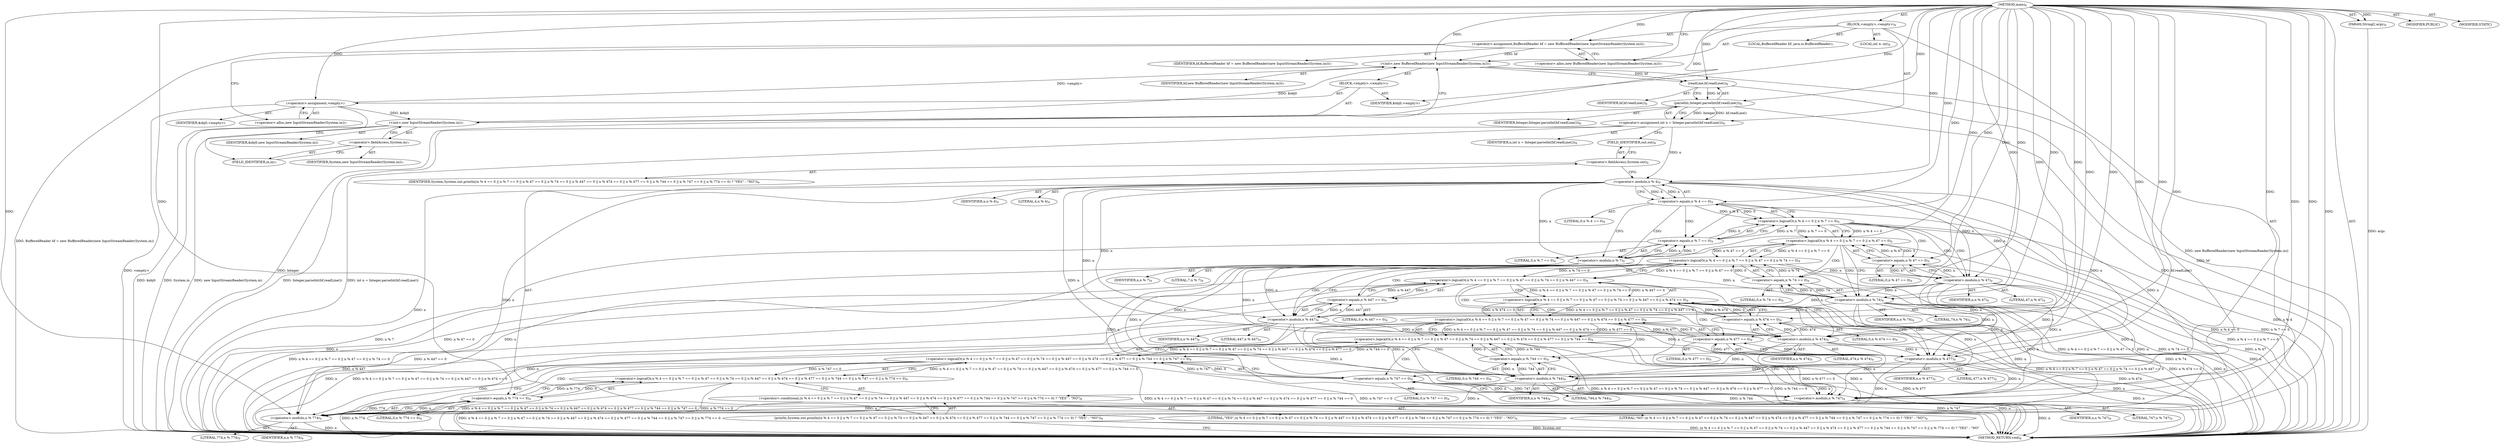 digraph "main" {  
"19" [label = <(METHOD,main)<SUB>6</SUB>> ]
"20" [label = <(PARAM,String[] args)<SUB>6</SUB>> ]
"21" [label = <(BLOCK,&lt;empty&gt;,&lt;empty&gt;)<SUB>6</SUB>> ]
"4" [label = <(LOCAL,BufferedReader bf: java.io.BufferedReader)<SUB>7</SUB>> ]
"22" [label = <(&lt;operator&gt;.assignment,BufferedReader bf = new BufferedReader(new InputStreamReader(System.in)))<SUB>7</SUB>> ]
"23" [label = <(IDENTIFIER,bf,BufferedReader bf = new BufferedReader(new InputStreamReader(System.in)))<SUB>7</SUB>> ]
"24" [label = <(&lt;operator&gt;.alloc,new BufferedReader(new InputStreamReader(System.in)))<SUB>7</SUB>> ]
"25" [label = <(&lt;init&gt;,new BufferedReader(new InputStreamReader(System.in)))<SUB>7</SUB>> ]
"3" [label = <(IDENTIFIER,bf,new BufferedReader(new InputStreamReader(System.in)))<SUB>7</SUB>> ]
"26" [label = <(BLOCK,&lt;empty&gt;,&lt;empty&gt;)<SUB>7</SUB>> ]
"27" [label = <(&lt;operator&gt;.assignment,&lt;empty&gt;)> ]
"28" [label = <(IDENTIFIER,$obj0,&lt;empty&gt;)> ]
"29" [label = <(&lt;operator&gt;.alloc,new InputStreamReader(System.in))<SUB>7</SUB>> ]
"30" [label = <(&lt;init&gt;,new InputStreamReader(System.in))<SUB>7</SUB>> ]
"31" [label = <(IDENTIFIER,$obj0,new InputStreamReader(System.in))> ]
"32" [label = <(&lt;operator&gt;.fieldAccess,System.in)<SUB>7</SUB>> ]
"33" [label = <(IDENTIFIER,System,new InputStreamReader(System.in))<SUB>7</SUB>> ]
"34" [label = <(FIELD_IDENTIFIER,in,in)<SUB>7</SUB>> ]
"35" [label = <(IDENTIFIER,$obj0,&lt;empty&gt;)> ]
"36" [label = <(LOCAL,int n: int)<SUB>8</SUB>> ]
"37" [label = <(&lt;operator&gt;.assignment,int n = Integer.parseInt(bf.readLine()))<SUB>8</SUB>> ]
"38" [label = <(IDENTIFIER,n,int n = Integer.parseInt(bf.readLine()))<SUB>8</SUB>> ]
"39" [label = <(parseInt,Integer.parseInt(bf.readLine()))<SUB>8</SUB>> ]
"40" [label = <(IDENTIFIER,Integer,Integer.parseInt(bf.readLine()))<SUB>8</SUB>> ]
"41" [label = <(readLine,bf.readLine())<SUB>8</SUB>> ]
"42" [label = <(IDENTIFIER,bf,bf.readLine())<SUB>8</SUB>> ]
"43" [label = <(println,System.out.println((n % 4 == 0 || n % 7 == 0 || n % 47 == 0 || n % 74 == 0 || n % 447 == 0 || n % 474 == 0 || n % 477 == 0 || n % 744 == 0 || n % 747 == 0 || n % 774 == 0) ? &quot;YES&quot; : &quot;NO&quot;))<SUB>9</SUB>> ]
"44" [label = <(&lt;operator&gt;.fieldAccess,System.out)<SUB>9</SUB>> ]
"45" [label = <(IDENTIFIER,System,System.out.println((n % 4 == 0 || n % 7 == 0 || n % 47 == 0 || n % 74 == 0 || n % 447 == 0 || n % 474 == 0 || n % 477 == 0 || n % 744 == 0 || n % 747 == 0 || n % 774 == 0) ? &quot;YES&quot; : &quot;NO&quot;))<SUB>9</SUB>> ]
"46" [label = <(FIELD_IDENTIFIER,out,out)<SUB>9</SUB>> ]
"47" [label = <(&lt;operator&gt;.conditional,(n % 4 == 0 || n % 7 == 0 || n % 47 == 0 || n % 74 == 0 || n % 447 == 0 || n % 474 == 0 || n % 477 == 0 || n % 744 == 0 || n % 747 == 0 || n % 774 == 0) ? &quot;YES&quot; : &quot;NO&quot;)<SUB>9</SUB>> ]
"48" [label = <(&lt;operator&gt;.logicalOr,n % 4 == 0 || n % 7 == 0 || n % 47 == 0 || n % 74 == 0 || n % 447 == 0 || n % 474 == 0 || n % 477 == 0 || n % 744 == 0 || n % 747 == 0 || n % 774 == 0)<SUB>9</SUB>> ]
"49" [label = <(&lt;operator&gt;.logicalOr,n % 4 == 0 || n % 7 == 0 || n % 47 == 0 || n % 74 == 0 || n % 447 == 0 || n % 474 == 0 || n % 477 == 0 || n % 744 == 0 || n % 747 == 0)<SUB>9</SUB>> ]
"50" [label = <(&lt;operator&gt;.logicalOr,n % 4 == 0 || n % 7 == 0 || n % 47 == 0 || n % 74 == 0 || n % 447 == 0 || n % 474 == 0 || n % 477 == 0 || n % 744 == 0)<SUB>9</SUB>> ]
"51" [label = <(&lt;operator&gt;.logicalOr,n % 4 == 0 || n % 7 == 0 || n % 47 == 0 || n % 74 == 0 || n % 447 == 0 || n % 474 == 0 || n % 477 == 0)<SUB>9</SUB>> ]
"52" [label = <(&lt;operator&gt;.logicalOr,n % 4 == 0 || n % 7 == 0 || n % 47 == 0 || n % 74 == 0 || n % 447 == 0 || n % 474 == 0)<SUB>9</SUB>> ]
"53" [label = <(&lt;operator&gt;.logicalOr,n % 4 == 0 || n % 7 == 0 || n % 47 == 0 || n % 74 == 0 || n % 447 == 0)<SUB>9</SUB>> ]
"54" [label = <(&lt;operator&gt;.logicalOr,n % 4 == 0 || n % 7 == 0 || n % 47 == 0 || n % 74 == 0)<SUB>9</SUB>> ]
"55" [label = <(&lt;operator&gt;.logicalOr,n % 4 == 0 || n % 7 == 0 || n % 47 == 0)<SUB>9</SUB>> ]
"56" [label = <(&lt;operator&gt;.logicalOr,n % 4 == 0 || n % 7 == 0)<SUB>9</SUB>> ]
"57" [label = <(&lt;operator&gt;.equals,n % 4 == 0)<SUB>9</SUB>> ]
"58" [label = <(&lt;operator&gt;.modulo,n % 4)<SUB>9</SUB>> ]
"59" [label = <(IDENTIFIER,n,n % 4)<SUB>9</SUB>> ]
"60" [label = <(LITERAL,4,n % 4)<SUB>9</SUB>> ]
"61" [label = <(LITERAL,0,n % 4 == 0)<SUB>9</SUB>> ]
"62" [label = <(&lt;operator&gt;.equals,n % 7 == 0)<SUB>9</SUB>> ]
"63" [label = <(&lt;operator&gt;.modulo,n % 7)<SUB>9</SUB>> ]
"64" [label = <(IDENTIFIER,n,n % 7)<SUB>9</SUB>> ]
"65" [label = <(LITERAL,7,n % 7)<SUB>9</SUB>> ]
"66" [label = <(LITERAL,0,n % 7 == 0)<SUB>9</SUB>> ]
"67" [label = <(&lt;operator&gt;.equals,n % 47 == 0)<SUB>9</SUB>> ]
"68" [label = <(&lt;operator&gt;.modulo,n % 47)<SUB>9</SUB>> ]
"69" [label = <(IDENTIFIER,n,n % 47)<SUB>9</SUB>> ]
"70" [label = <(LITERAL,47,n % 47)<SUB>9</SUB>> ]
"71" [label = <(LITERAL,0,n % 47 == 0)<SUB>9</SUB>> ]
"72" [label = <(&lt;operator&gt;.equals,n % 74 == 0)<SUB>9</SUB>> ]
"73" [label = <(&lt;operator&gt;.modulo,n % 74)<SUB>9</SUB>> ]
"74" [label = <(IDENTIFIER,n,n % 74)<SUB>9</SUB>> ]
"75" [label = <(LITERAL,74,n % 74)<SUB>9</SUB>> ]
"76" [label = <(LITERAL,0,n % 74 == 0)<SUB>9</SUB>> ]
"77" [label = <(&lt;operator&gt;.equals,n % 447 == 0)<SUB>9</SUB>> ]
"78" [label = <(&lt;operator&gt;.modulo,n % 447)<SUB>9</SUB>> ]
"79" [label = <(IDENTIFIER,n,n % 447)<SUB>9</SUB>> ]
"80" [label = <(LITERAL,447,n % 447)<SUB>9</SUB>> ]
"81" [label = <(LITERAL,0,n % 447 == 0)<SUB>9</SUB>> ]
"82" [label = <(&lt;operator&gt;.equals,n % 474 == 0)<SUB>9</SUB>> ]
"83" [label = <(&lt;operator&gt;.modulo,n % 474)<SUB>9</SUB>> ]
"84" [label = <(IDENTIFIER,n,n % 474)<SUB>9</SUB>> ]
"85" [label = <(LITERAL,474,n % 474)<SUB>9</SUB>> ]
"86" [label = <(LITERAL,0,n % 474 == 0)<SUB>9</SUB>> ]
"87" [label = <(&lt;operator&gt;.equals,n % 477 == 0)<SUB>9</SUB>> ]
"88" [label = <(&lt;operator&gt;.modulo,n % 477)<SUB>9</SUB>> ]
"89" [label = <(IDENTIFIER,n,n % 477)<SUB>9</SUB>> ]
"90" [label = <(LITERAL,477,n % 477)<SUB>9</SUB>> ]
"91" [label = <(LITERAL,0,n % 477 == 0)<SUB>9</SUB>> ]
"92" [label = <(&lt;operator&gt;.equals,n % 744 == 0)<SUB>9</SUB>> ]
"93" [label = <(&lt;operator&gt;.modulo,n % 744)<SUB>9</SUB>> ]
"94" [label = <(IDENTIFIER,n,n % 744)<SUB>9</SUB>> ]
"95" [label = <(LITERAL,744,n % 744)<SUB>9</SUB>> ]
"96" [label = <(LITERAL,0,n % 744 == 0)<SUB>9</SUB>> ]
"97" [label = <(&lt;operator&gt;.equals,n % 747 == 0)<SUB>9</SUB>> ]
"98" [label = <(&lt;operator&gt;.modulo,n % 747)<SUB>9</SUB>> ]
"99" [label = <(IDENTIFIER,n,n % 747)<SUB>9</SUB>> ]
"100" [label = <(LITERAL,747,n % 747)<SUB>9</SUB>> ]
"101" [label = <(LITERAL,0,n % 747 == 0)<SUB>9</SUB>> ]
"102" [label = <(&lt;operator&gt;.equals,n % 774 == 0)<SUB>9</SUB>> ]
"103" [label = <(&lt;operator&gt;.modulo,n % 774)<SUB>9</SUB>> ]
"104" [label = <(IDENTIFIER,n,n % 774)<SUB>9</SUB>> ]
"105" [label = <(LITERAL,774,n % 774)<SUB>9</SUB>> ]
"106" [label = <(LITERAL,0,n % 774 == 0)<SUB>9</SUB>> ]
"107" [label = <(LITERAL,&quot;YES&quot;,(n % 4 == 0 || n % 7 == 0 || n % 47 == 0 || n % 74 == 0 || n % 447 == 0 || n % 474 == 0 || n % 477 == 0 || n % 744 == 0 || n % 747 == 0 || n % 774 == 0) ? &quot;YES&quot; : &quot;NO&quot;)<SUB>9</SUB>> ]
"108" [label = <(LITERAL,&quot;NO&quot;,(n % 4 == 0 || n % 7 == 0 || n % 47 == 0 || n % 74 == 0 || n % 447 == 0 || n % 474 == 0 || n % 477 == 0 || n % 744 == 0 || n % 747 == 0 || n % 774 == 0) ? &quot;YES&quot; : &quot;NO&quot;)<SUB>9</SUB>> ]
"109" [label = <(MODIFIER,PUBLIC)> ]
"110" [label = <(MODIFIER,STATIC)> ]
"111" [label = <(METHOD_RETURN,void)<SUB>6</SUB>> ]
  "19" -> "20"  [ label = "AST: "] 
  "19" -> "21"  [ label = "AST: "] 
  "19" -> "109"  [ label = "AST: "] 
  "19" -> "110"  [ label = "AST: "] 
  "19" -> "111"  [ label = "AST: "] 
  "21" -> "4"  [ label = "AST: "] 
  "21" -> "22"  [ label = "AST: "] 
  "21" -> "25"  [ label = "AST: "] 
  "21" -> "36"  [ label = "AST: "] 
  "21" -> "37"  [ label = "AST: "] 
  "21" -> "43"  [ label = "AST: "] 
  "22" -> "23"  [ label = "AST: "] 
  "22" -> "24"  [ label = "AST: "] 
  "25" -> "3"  [ label = "AST: "] 
  "25" -> "26"  [ label = "AST: "] 
  "26" -> "27"  [ label = "AST: "] 
  "26" -> "30"  [ label = "AST: "] 
  "26" -> "35"  [ label = "AST: "] 
  "27" -> "28"  [ label = "AST: "] 
  "27" -> "29"  [ label = "AST: "] 
  "30" -> "31"  [ label = "AST: "] 
  "30" -> "32"  [ label = "AST: "] 
  "32" -> "33"  [ label = "AST: "] 
  "32" -> "34"  [ label = "AST: "] 
  "37" -> "38"  [ label = "AST: "] 
  "37" -> "39"  [ label = "AST: "] 
  "39" -> "40"  [ label = "AST: "] 
  "39" -> "41"  [ label = "AST: "] 
  "41" -> "42"  [ label = "AST: "] 
  "43" -> "44"  [ label = "AST: "] 
  "43" -> "47"  [ label = "AST: "] 
  "44" -> "45"  [ label = "AST: "] 
  "44" -> "46"  [ label = "AST: "] 
  "47" -> "48"  [ label = "AST: "] 
  "47" -> "107"  [ label = "AST: "] 
  "47" -> "108"  [ label = "AST: "] 
  "48" -> "49"  [ label = "AST: "] 
  "48" -> "102"  [ label = "AST: "] 
  "49" -> "50"  [ label = "AST: "] 
  "49" -> "97"  [ label = "AST: "] 
  "50" -> "51"  [ label = "AST: "] 
  "50" -> "92"  [ label = "AST: "] 
  "51" -> "52"  [ label = "AST: "] 
  "51" -> "87"  [ label = "AST: "] 
  "52" -> "53"  [ label = "AST: "] 
  "52" -> "82"  [ label = "AST: "] 
  "53" -> "54"  [ label = "AST: "] 
  "53" -> "77"  [ label = "AST: "] 
  "54" -> "55"  [ label = "AST: "] 
  "54" -> "72"  [ label = "AST: "] 
  "55" -> "56"  [ label = "AST: "] 
  "55" -> "67"  [ label = "AST: "] 
  "56" -> "57"  [ label = "AST: "] 
  "56" -> "62"  [ label = "AST: "] 
  "57" -> "58"  [ label = "AST: "] 
  "57" -> "61"  [ label = "AST: "] 
  "58" -> "59"  [ label = "AST: "] 
  "58" -> "60"  [ label = "AST: "] 
  "62" -> "63"  [ label = "AST: "] 
  "62" -> "66"  [ label = "AST: "] 
  "63" -> "64"  [ label = "AST: "] 
  "63" -> "65"  [ label = "AST: "] 
  "67" -> "68"  [ label = "AST: "] 
  "67" -> "71"  [ label = "AST: "] 
  "68" -> "69"  [ label = "AST: "] 
  "68" -> "70"  [ label = "AST: "] 
  "72" -> "73"  [ label = "AST: "] 
  "72" -> "76"  [ label = "AST: "] 
  "73" -> "74"  [ label = "AST: "] 
  "73" -> "75"  [ label = "AST: "] 
  "77" -> "78"  [ label = "AST: "] 
  "77" -> "81"  [ label = "AST: "] 
  "78" -> "79"  [ label = "AST: "] 
  "78" -> "80"  [ label = "AST: "] 
  "82" -> "83"  [ label = "AST: "] 
  "82" -> "86"  [ label = "AST: "] 
  "83" -> "84"  [ label = "AST: "] 
  "83" -> "85"  [ label = "AST: "] 
  "87" -> "88"  [ label = "AST: "] 
  "87" -> "91"  [ label = "AST: "] 
  "88" -> "89"  [ label = "AST: "] 
  "88" -> "90"  [ label = "AST: "] 
  "92" -> "93"  [ label = "AST: "] 
  "92" -> "96"  [ label = "AST: "] 
  "93" -> "94"  [ label = "AST: "] 
  "93" -> "95"  [ label = "AST: "] 
  "97" -> "98"  [ label = "AST: "] 
  "97" -> "101"  [ label = "AST: "] 
  "98" -> "99"  [ label = "AST: "] 
  "98" -> "100"  [ label = "AST: "] 
  "102" -> "103"  [ label = "AST: "] 
  "102" -> "106"  [ label = "AST: "] 
  "103" -> "104"  [ label = "AST: "] 
  "103" -> "105"  [ label = "AST: "] 
  "22" -> "29"  [ label = "CFG: "] 
  "25" -> "41"  [ label = "CFG: "] 
  "37" -> "46"  [ label = "CFG: "] 
  "43" -> "111"  [ label = "CFG: "] 
  "24" -> "22"  [ label = "CFG: "] 
  "39" -> "37"  [ label = "CFG: "] 
  "44" -> "58"  [ label = "CFG: "] 
  "47" -> "43"  [ label = "CFG: "] 
  "27" -> "34"  [ label = "CFG: "] 
  "30" -> "25"  [ label = "CFG: "] 
  "41" -> "39"  [ label = "CFG: "] 
  "46" -> "44"  [ label = "CFG: "] 
  "48" -> "47"  [ label = "CFG: "] 
  "29" -> "27"  [ label = "CFG: "] 
  "32" -> "30"  [ label = "CFG: "] 
  "49" -> "48"  [ label = "CFG: "] 
  "49" -> "103"  [ label = "CFG: "] 
  "102" -> "48"  [ label = "CFG: "] 
  "34" -> "32"  [ label = "CFG: "] 
  "50" -> "49"  [ label = "CFG: "] 
  "50" -> "98"  [ label = "CFG: "] 
  "97" -> "49"  [ label = "CFG: "] 
  "103" -> "102"  [ label = "CFG: "] 
  "51" -> "50"  [ label = "CFG: "] 
  "51" -> "93"  [ label = "CFG: "] 
  "92" -> "50"  [ label = "CFG: "] 
  "98" -> "97"  [ label = "CFG: "] 
  "52" -> "51"  [ label = "CFG: "] 
  "52" -> "88"  [ label = "CFG: "] 
  "87" -> "51"  [ label = "CFG: "] 
  "93" -> "92"  [ label = "CFG: "] 
  "53" -> "52"  [ label = "CFG: "] 
  "53" -> "83"  [ label = "CFG: "] 
  "82" -> "52"  [ label = "CFG: "] 
  "88" -> "87"  [ label = "CFG: "] 
  "54" -> "53"  [ label = "CFG: "] 
  "54" -> "78"  [ label = "CFG: "] 
  "77" -> "53"  [ label = "CFG: "] 
  "83" -> "82"  [ label = "CFG: "] 
  "55" -> "54"  [ label = "CFG: "] 
  "55" -> "73"  [ label = "CFG: "] 
  "72" -> "54"  [ label = "CFG: "] 
  "78" -> "77"  [ label = "CFG: "] 
  "56" -> "55"  [ label = "CFG: "] 
  "56" -> "68"  [ label = "CFG: "] 
  "67" -> "55"  [ label = "CFG: "] 
  "73" -> "72"  [ label = "CFG: "] 
  "57" -> "56"  [ label = "CFG: "] 
  "57" -> "63"  [ label = "CFG: "] 
  "62" -> "56"  [ label = "CFG: "] 
  "68" -> "67"  [ label = "CFG: "] 
  "58" -> "57"  [ label = "CFG: "] 
  "63" -> "62"  [ label = "CFG: "] 
  "19" -> "24"  [ label = "CFG: "] 
  "20" -> "111"  [ label = "DDG: args"] 
  "22" -> "111"  [ label = "DDG: BufferedReader bf = new BufferedReader(new InputStreamReader(System.in))"] 
  "27" -> "111"  [ label = "DDG: &lt;empty&gt;"] 
  "30" -> "111"  [ label = "DDG: $obj0"] 
  "30" -> "111"  [ label = "DDG: System.in"] 
  "30" -> "111"  [ label = "DDG: new InputStreamReader(System.in)"] 
  "25" -> "111"  [ label = "DDG: new BufferedReader(new InputStreamReader(System.in))"] 
  "41" -> "111"  [ label = "DDG: bf"] 
  "39" -> "111"  [ label = "DDG: bf.readLine()"] 
  "37" -> "111"  [ label = "DDG: Integer.parseInt(bf.readLine())"] 
  "37" -> "111"  [ label = "DDG: int n = Integer.parseInt(bf.readLine())"] 
  "43" -> "111"  [ label = "DDG: System.out"] 
  "58" -> "111"  [ label = "DDG: n"] 
  "57" -> "111"  [ label = "DDG: n % 4"] 
  "56" -> "111"  [ label = "DDG: n % 4 == 0"] 
  "63" -> "111"  [ label = "DDG: n"] 
  "62" -> "111"  [ label = "DDG: n % 7"] 
  "56" -> "111"  [ label = "DDG: n % 7 == 0"] 
  "55" -> "111"  [ label = "DDG: n % 4 == 0 || n % 7 == 0"] 
  "68" -> "111"  [ label = "DDG: n"] 
  "67" -> "111"  [ label = "DDG: n % 47"] 
  "55" -> "111"  [ label = "DDG: n % 47 == 0"] 
  "54" -> "111"  [ label = "DDG: n % 4 == 0 || n % 7 == 0 || n % 47 == 0"] 
  "73" -> "111"  [ label = "DDG: n"] 
  "72" -> "111"  [ label = "DDG: n % 74"] 
  "54" -> "111"  [ label = "DDG: n % 74 == 0"] 
  "53" -> "111"  [ label = "DDG: n % 4 == 0 || n % 7 == 0 || n % 47 == 0 || n % 74 == 0"] 
  "78" -> "111"  [ label = "DDG: n"] 
  "77" -> "111"  [ label = "DDG: n % 447"] 
  "53" -> "111"  [ label = "DDG: n % 447 == 0"] 
  "52" -> "111"  [ label = "DDG: n % 4 == 0 || n % 7 == 0 || n % 47 == 0 || n % 74 == 0 || n % 447 == 0"] 
  "83" -> "111"  [ label = "DDG: n"] 
  "82" -> "111"  [ label = "DDG: n % 474"] 
  "52" -> "111"  [ label = "DDG: n % 474 == 0"] 
  "51" -> "111"  [ label = "DDG: n % 4 == 0 || n % 7 == 0 || n % 47 == 0 || n % 74 == 0 || n % 447 == 0 || n % 474 == 0"] 
  "88" -> "111"  [ label = "DDG: n"] 
  "87" -> "111"  [ label = "DDG: n % 477"] 
  "51" -> "111"  [ label = "DDG: n % 477 == 0"] 
  "50" -> "111"  [ label = "DDG: n % 4 == 0 || n % 7 == 0 || n % 47 == 0 || n % 74 == 0 || n % 447 == 0 || n % 474 == 0 || n % 477 == 0"] 
  "93" -> "111"  [ label = "DDG: n"] 
  "92" -> "111"  [ label = "DDG: n % 744"] 
  "50" -> "111"  [ label = "DDG: n % 744 == 0"] 
  "49" -> "111"  [ label = "DDG: n % 4 == 0 || n % 7 == 0 || n % 47 == 0 || n % 74 == 0 || n % 447 == 0 || n % 474 == 0 || n % 477 == 0 || n % 744 == 0"] 
  "98" -> "111"  [ label = "DDG: n"] 
  "97" -> "111"  [ label = "DDG: n % 747"] 
  "49" -> "111"  [ label = "DDG: n % 747 == 0"] 
  "48" -> "111"  [ label = "DDG: n % 4 == 0 || n % 7 == 0 || n % 47 == 0 || n % 74 == 0 || n % 447 == 0 || n % 474 == 0 || n % 477 == 0 || n % 744 == 0 || n % 747 == 0"] 
  "103" -> "111"  [ label = "DDG: n"] 
  "102" -> "111"  [ label = "DDG: n % 774"] 
  "48" -> "111"  [ label = "DDG: n % 774 == 0"] 
  "47" -> "111"  [ label = "DDG: n % 4 == 0 || n % 7 == 0 || n % 47 == 0 || n % 74 == 0 || n % 447 == 0 || n % 474 == 0 || n % 477 == 0 || n % 744 == 0 || n % 747 == 0 || n % 774 == 0"] 
  "43" -> "111"  [ label = "DDG: (n % 4 == 0 || n % 7 == 0 || n % 47 == 0 || n % 74 == 0 || n % 447 == 0 || n % 474 == 0 || n % 477 == 0 || n % 744 == 0 || n % 747 == 0 || n % 774 == 0) ? &quot;YES&quot; : &quot;NO&quot;"] 
  "39" -> "111"  [ label = "DDG: Integer"] 
  "19" -> "20"  [ label = "DDG: "] 
  "19" -> "22"  [ label = "DDG: "] 
  "39" -> "37"  [ label = "DDG: Integer"] 
  "39" -> "37"  [ label = "DDG: bf.readLine()"] 
  "22" -> "25"  [ label = "DDG: bf"] 
  "19" -> "25"  [ label = "DDG: "] 
  "27" -> "25"  [ label = "DDG: &lt;empty&gt;"] 
  "30" -> "25"  [ label = "DDG: $obj0"] 
  "19" -> "43"  [ label = "DDG: "] 
  "19" -> "27"  [ label = "DDG: "] 
  "19" -> "35"  [ label = "DDG: "] 
  "19" -> "39"  [ label = "DDG: "] 
  "41" -> "39"  [ label = "DDG: bf"] 
  "19" -> "47"  [ label = "DDG: "] 
  "27" -> "30"  [ label = "DDG: $obj0"] 
  "19" -> "30"  [ label = "DDG: "] 
  "25" -> "41"  [ label = "DDG: bf"] 
  "19" -> "41"  [ label = "DDG: "] 
  "49" -> "48"  [ label = "DDG: n % 4 == 0 || n % 7 == 0 || n % 47 == 0 || n % 74 == 0 || n % 447 == 0 || n % 474 == 0 || n % 477 == 0 || n % 744 == 0"] 
  "49" -> "48"  [ label = "DDG: n % 747 == 0"] 
  "102" -> "48"  [ label = "DDG: n % 774"] 
  "102" -> "48"  [ label = "DDG: 0"] 
  "50" -> "49"  [ label = "DDG: n % 4 == 0 || n % 7 == 0 || n % 47 == 0 || n % 74 == 0 || n % 447 == 0 || n % 474 == 0 || n % 477 == 0"] 
  "50" -> "49"  [ label = "DDG: n % 744 == 0"] 
  "97" -> "49"  [ label = "DDG: n % 747"] 
  "97" -> "49"  [ label = "DDG: 0"] 
  "103" -> "102"  [ label = "DDG: n"] 
  "103" -> "102"  [ label = "DDG: 774"] 
  "19" -> "102"  [ label = "DDG: "] 
  "51" -> "50"  [ label = "DDG: n % 4 == 0 || n % 7 == 0 || n % 47 == 0 || n % 74 == 0 || n % 447 == 0 || n % 474 == 0"] 
  "51" -> "50"  [ label = "DDG: n % 477 == 0"] 
  "92" -> "50"  [ label = "DDG: n % 744"] 
  "92" -> "50"  [ label = "DDG: 0"] 
  "98" -> "97"  [ label = "DDG: n"] 
  "98" -> "97"  [ label = "DDG: 747"] 
  "19" -> "97"  [ label = "DDG: "] 
  "58" -> "103"  [ label = "DDG: n"] 
  "63" -> "103"  [ label = "DDG: n"] 
  "68" -> "103"  [ label = "DDG: n"] 
  "73" -> "103"  [ label = "DDG: n"] 
  "78" -> "103"  [ label = "DDG: n"] 
  "83" -> "103"  [ label = "DDG: n"] 
  "88" -> "103"  [ label = "DDG: n"] 
  "93" -> "103"  [ label = "DDG: n"] 
  "98" -> "103"  [ label = "DDG: n"] 
  "19" -> "103"  [ label = "DDG: "] 
  "52" -> "51"  [ label = "DDG: n % 4 == 0 || n % 7 == 0 || n % 47 == 0 || n % 74 == 0 || n % 447 == 0"] 
  "52" -> "51"  [ label = "DDG: n % 474 == 0"] 
  "87" -> "51"  [ label = "DDG: n % 477"] 
  "87" -> "51"  [ label = "DDG: 0"] 
  "93" -> "92"  [ label = "DDG: n"] 
  "93" -> "92"  [ label = "DDG: 744"] 
  "19" -> "92"  [ label = "DDG: "] 
  "58" -> "98"  [ label = "DDG: n"] 
  "63" -> "98"  [ label = "DDG: n"] 
  "68" -> "98"  [ label = "DDG: n"] 
  "73" -> "98"  [ label = "DDG: n"] 
  "78" -> "98"  [ label = "DDG: n"] 
  "83" -> "98"  [ label = "DDG: n"] 
  "88" -> "98"  [ label = "DDG: n"] 
  "93" -> "98"  [ label = "DDG: n"] 
  "19" -> "98"  [ label = "DDG: "] 
  "53" -> "52"  [ label = "DDG: n % 4 == 0 || n % 7 == 0 || n % 47 == 0 || n % 74 == 0"] 
  "53" -> "52"  [ label = "DDG: n % 447 == 0"] 
  "82" -> "52"  [ label = "DDG: n % 474"] 
  "82" -> "52"  [ label = "DDG: 0"] 
  "88" -> "87"  [ label = "DDG: n"] 
  "88" -> "87"  [ label = "DDG: 477"] 
  "19" -> "87"  [ label = "DDG: "] 
  "58" -> "93"  [ label = "DDG: n"] 
  "63" -> "93"  [ label = "DDG: n"] 
  "68" -> "93"  [ label = "DDG: n"] 
  "73" -> "93"  [ label = "DDG: n"] 
  "78" -> "93"  [ label = "DDG: n"] 
  "83" -> "93"  [ label = "DDG: n"] 
  "88" -> "93"  [ label = "DDG: n"] 
  "19" -> "93"  [ label = "DDG: "] 
  "54" -> "53"  [ label = "DDG: n % 4 == 0 || n % 7 == 0 || n % 47 == 0"] 
  "54" -> "53"  [ label = "DDG: n % 74 == 0"] 
  "77" -> "53"  [ label = "DDG: n % 447"] 
  "77" -> "53"  [ label = "DDG: 0"] 
  "83" -> "82"  [ label = "DDG: n"] 
  "83" -> "82"  [ label = "DDG: 474"] 
  "19" -> "82"  [ label = "DDG: "] 
  "58" -> "88"  [ label = "DDG: n"] 
  "63" -> "88"  [ label = "DDG: n"] 
  "68" -> "88"  [ label = "DDG: n"] 
  "73" -> "88"  [ label = "DDG: n"] 
  "78" -> "88"  [ label = "DDG: n"] 
  "83" -> "88"  [ label = "DDG: n"] 
  "19" -> "88"  [ label = "DDG: "] 
  "55" -> "54"  [ label = "DDG: n % 4 == 0 || n % 7 == 0"] 
  "55" -> "54"  [ label = "DDG: n % 47 == 0"] 
  "72" -> "54"  [ label = "DDG: n % 74"] 
  "72" -> "54"  [ label = "DDG: 0"] 
  "78" -> "77"  [ label = "DDG: n"] 
  "78" -> "77"  [ label = "DDG: 447"] 
  "19" -> "77"  [ label = "DDG: "] 
  "58" -> "83"  [ label = "DDG: n"] 
  "63" -> "83"  [ label = "DDG: n"] 
  "68" -> "83"  [ label = "DDG: n"] 
  "73" -> "83"  [ label = "DDG: n"] 
  "78" -> "83"  [ label = "DDG: n"] 
  "19" -> "83"  [ label = "DDG: "] 
  "56" -> "55"  [ label = "DDG: n % 4 == 0"] 
  "56" -> "55"  [ label = "DDG: n % 7 == 0"] 
  "67" -> "55"  [ label = "DDG: n % 47"] 
  "67" -> "55"  [ label = "DDG: 0"] 
  "73" -> "72"  [ label = "DDG: n"] 
  "73" -> "72"  [ label = "DDG: 74"] 
  "19" -> "72"  [ label = "DDG: "] 
  "58" -> "78"  [ label = "DDG: n"] 
  "63" -> "78"  [ label = "DDG: n"] 
  "68" -> "78"  [ label = "DDG: n"] 
  "73" -> "78"  [ label = "DDG: n"] 
  "19" -> "78"  [ label = "DDG: "] 
  "57" -> "56"  [ label = "DDG: n % 4"] 
  "57" -> "56"  [ label = "DDG: 0"] 
  "62" -> "56"  [ label = "DDG: n % 7"] 
  "62" -> "56"  [ label = "DDG: 0"] 
  "68" -> "67"  [ label = "DDG: n"] 
  "68" -> "67"  [ label = "DDG: 47"] 
  "19" -> "67"  [ label = "DDG: "] 
  "58" -> "73"  [ label = "DDG: n"] 
  "63" -> "73"  [ label = "DDG: n"] 
  "68" -> "73"  [ label = "DDG: n"] 
  "19" -> "73"  [ label = "DDG: "] 
  "58" -> "57"  [ label = "DDG: n"] 
  "58" -> "57"  [ label = "DDG: 4"] 
  "19" -> "57"  [ label = "DDG: "] 
  "63" -> "62"  [ label = "DDG: n"] 
  "63" -> "62"  [ label = "DDG: 7"] 
  "19" -> "62"  [ label = "DDG: "] 
  "58" -> "68"  [ label = "DDG: n"] 
  "63" -> "68"  [ label = "DDG: n"] 
  "19" -> "68"  [ label = "DDG: "] 
  "37" -> "58"  [ label = "DDG: n"] 
  "19" -> "58"  [ label = "DDG: "] 
  "58" -> "63"  [ label = "DDG: n"] 
  "19" -> "63"  [ label = "DDG: "] 
  "49" -> "102"  [ label = "CDG: "] 
  "49" -> "103"  [ label = "CDG: "] 
  "50" -> "98"  [ label = "CDG: "] 
  "50" -> "97"  [ label = "CDG: "] 
  "51" -> "92"  [ label = "CDG: "] 
  "51" -> "93"  [ label = "CDG: "] 
  "52" -> "88"  [ label = "CDG: "] 
  "52" -> "87"  [ label = "CDG: "] 
  "53" -> "83"  [ label = "CDG: "] 
  "53" -> "82"  [ label = "CDG: "] 
  "54" -> "77"  [ label = "CDG: "] 
  "54" -> "78"  [ label = "CDG: "] 
  "55" -> "73"  [ label = "CDG: "] 
  "55" -> "72"  [ label = "CDG: "] 
  "56" -> "68"  [ label = "CDG: "] 
  "56" -> "67"  [ label = "CDG: "] 
  "57" -> "63"  [ label = "CDG: "] 
  "57" -> "62"  [ label = "CDG: "] 
}
